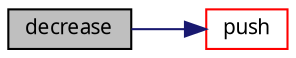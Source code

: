 digraph "decrease"
{
  edge [fontname="Verdana",fontsize="10",labelfontname="Verdana",labelfontsize="10"];
  node [fontname="Verdana",fontsize="10",shape=record];
  rankdir="LR";
  Node1 [label="decrease",height=0.2,width=0.4,color="black", fillcolor="grey75", style="filled", fontcolor="black"];
  Node1 -> Node2 [color="midnightblue",fontsize="10",style="solid",fontname="Verdana"];
  Node2 [label="push",height=0.2,width=0.4,color="red", fillcolor="white", style="filled",URL="$queue_8h.html#ab20a294f51d3f661384991a51f84f871",tooltip="Function to push according to priority. "];
}

